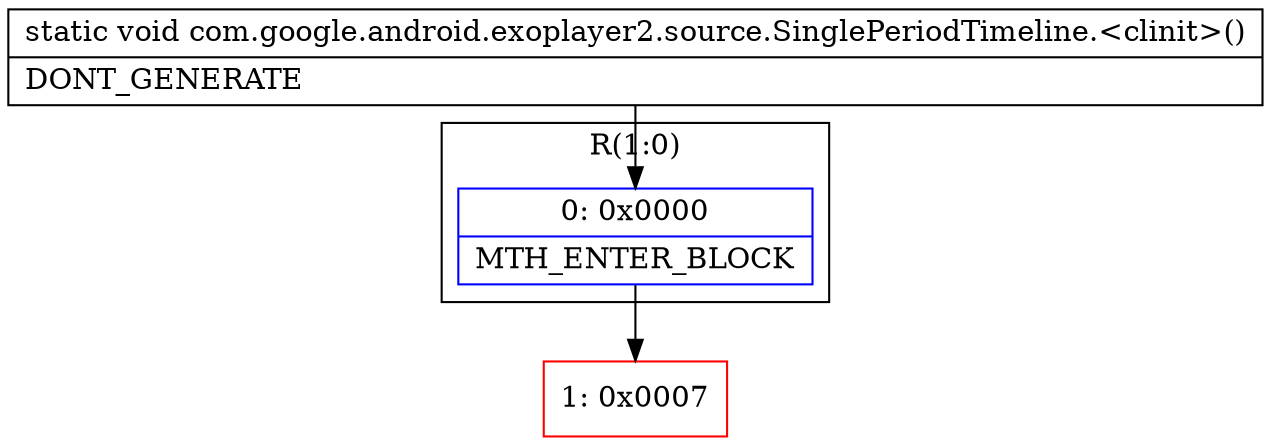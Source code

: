 digraph "CFG forcom.google.android.exoplayer2.source.SinglePeriodTimeline.\<clinit\>()V" {
subgraph cluster_Region_2136998698 {
label = "R(1:0)";
node [shape=record,color=blue];
Node_0 [shape=record,label="{0\:\ 0x0000|MTH_ENTER_BLOCK\l}"];
}
Node_1 [shape=record,color=red,label="{1\:\ 0x0007}"];
MethodNode[shape=record,label="{static void com.google.android.exoplayer2.source.SinglePeriodTimeline.\<clinit\>()  | DONT_GENERATE\l}"];
MethodNode -> Node_0;
Node_0 -> Node_1;
}

